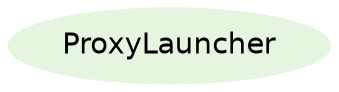 digraph {
fontname="Helvetica";
node[style=filled, fontname="Helvetica", colorscheme=greens3, color=1];
ProxyLauncher;
}